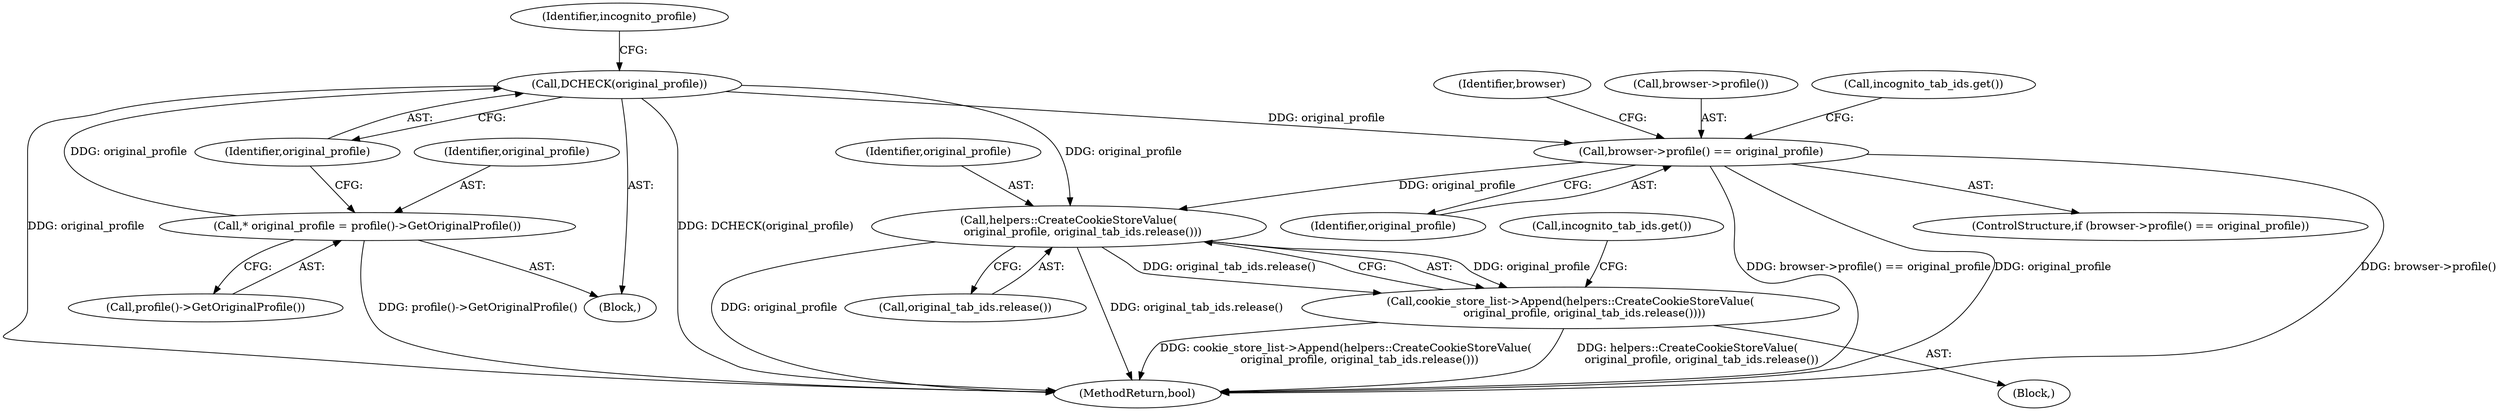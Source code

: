 digraph "1_Chrome_b7e899141194fa27d55a990e38ae8bdcc5183a90_5@pointer" {
"1000142" [label="(Call,browser->profile() == original_profile)"];
"1000106" [label="(Call,DCHECK(original_profile))"];
"1000103" [label="(Call,* original_profile = profile()->GetOriginalProfile())"];
"1000171" [label="(Call,helpers::CreateCookieStoreValue(\n        original_profile, original_tab_ids.release()))"];
"1000170" [label="(Call,cookie_store_list->Append(helpers::CreateCookieStoreValue(\n        original_profile, original_tab_ids.release())))"];
"1000141" [label="(ControlStructure,if (browser->profile() == original_profile))"];
"1000144" [label="(Identifier,original_profile)"];
"1000170" [label="(Call,cookie_store_list->Append(helpers::CreateCookieStoreValue(\n        original_profile, original_tab_ids.release())))"];
"1000173" [label="(Call,original_tab_ids.release())"];
"1000143" [label="(Call,browser->profile())"];
"1000101" [label="(Block,)"];
"1000107" [label="(Identifier,original_profile)"];
"1000171" [label="(Call,helpers::CreateCookieStoreValue(\n        original_profile, original_tab_ids.release()))"];
"1000176" [label="(Call,incognito_tab_ids.get())"];
"1000106" [label="(Call,DCHECK(original_profile))"];
"1000172" [label="(Identifier,original_profile)"];
"1000142" [label="(Call,browser->profile() == original_profile)"];
"1000111" [label="(Identifier,incognito_profile)"];
"1000105" [label="(Call,profile()->GetOriginalProfile())"];
"1000103" [label="(Call,* original_profile = profile()->GetOriginalProfile())"];
"1000169" [label="(Block,)"];
"1000152" [label="(Call,incognito_tab_ids.get())"];
"1000147" [label="(Identifier,browser)"];
"1000189" [label="(MethodReturn,bool)"];
"1000104" [label="(Identifier,original_profile)"];
"1000142" -> "1000141"  [label="AST: "];
"1000142" -> "1000144"  [label="CFG: "];
"1000143" -> "1000142"  [label="AST: "];
"1000144" -> "1000142"  [label="AST: "];
"1000147" -> "1000142"  [label="CFG: "];
"1000152" -> "1000142"  [label="CFG: "];
"1000142" -> "1000189"  [label="DDG: browser->profile() == original_profile"];
"1000142" -> "1000189"  [label="DDG: original_profile"];
"1000142" -> "1000189"  [label="DDG: browser->profile()"];
"1000106" -> "1000142"  [label="DDG: original_profile"];
"1000142" -> "1000171"  [label="DDG: original_profile"];
"1000106" -> "1000101"  [label="AST: "];
"1000106" -> "1000107"  [label="CFG: "];
"1000107" -> "1000106"  [label="AST: "];
"1000111" -> "1000106"  [label="CFG: "];
"1000106" -> "1000189"  [label="DDG: original_profile"];
"1000106" -> "1000189"  [label="DDG: DCHECK(original_profile)"];
"1000103" -> "1000106"  [label="DDG: original_profile"];
"1000106" -> "1000171"  [label="DDG: original_profile"];
"1000103" -> "1000101"  [label="AST: "];
"1000103" -> "1000105"  [label="CFG: "];
"1000104" -> "1000103"  [label="AST: "];
"1000105" -> "1000103"  [label="AST: "];
"1000107" -> "1000103"  [label="CFG: "];
"1000103" -> "1000189"  [label="DDG: profile()->GetOriginalProfile()"];
"1000171" -> "1000170"  [label="AST: "];
"1000171" -> "1000173"  [label="CFG: "];
"1000172" -> "1000171"  [label="AST: "];
"1000173" -> "1000171"  [label="AST: "];
"1000170" -> "1000171"  [label="CFG: "];
"1000171" -> "1000189"  [label="DDG: original_profile"];
"1000171" -> "1000189"  [label="DDG: original_tab_ids.release()"];
"1000171" -> "1000170"  [label="DDG: original_profile"];
"1000171" -> "1000170"  [label="DDG: original_tab_ids.release()"];
"1000170" -> "1000169"  [label="AST: "];
"1000176" -> "1000170"  [label="CFG: "];
"1000170" -> "1000189"  [label="DDG: helpers::CreateCookieStoreValue(\n        original_profile, original_tab_ids.release())"];
"1000170" -> "1000189"  [label="DDG: cookie_store_list->Append(helpers::CreateCookieStoreValue(\n        original_profile, original_tab_ids.release()))"];
}
